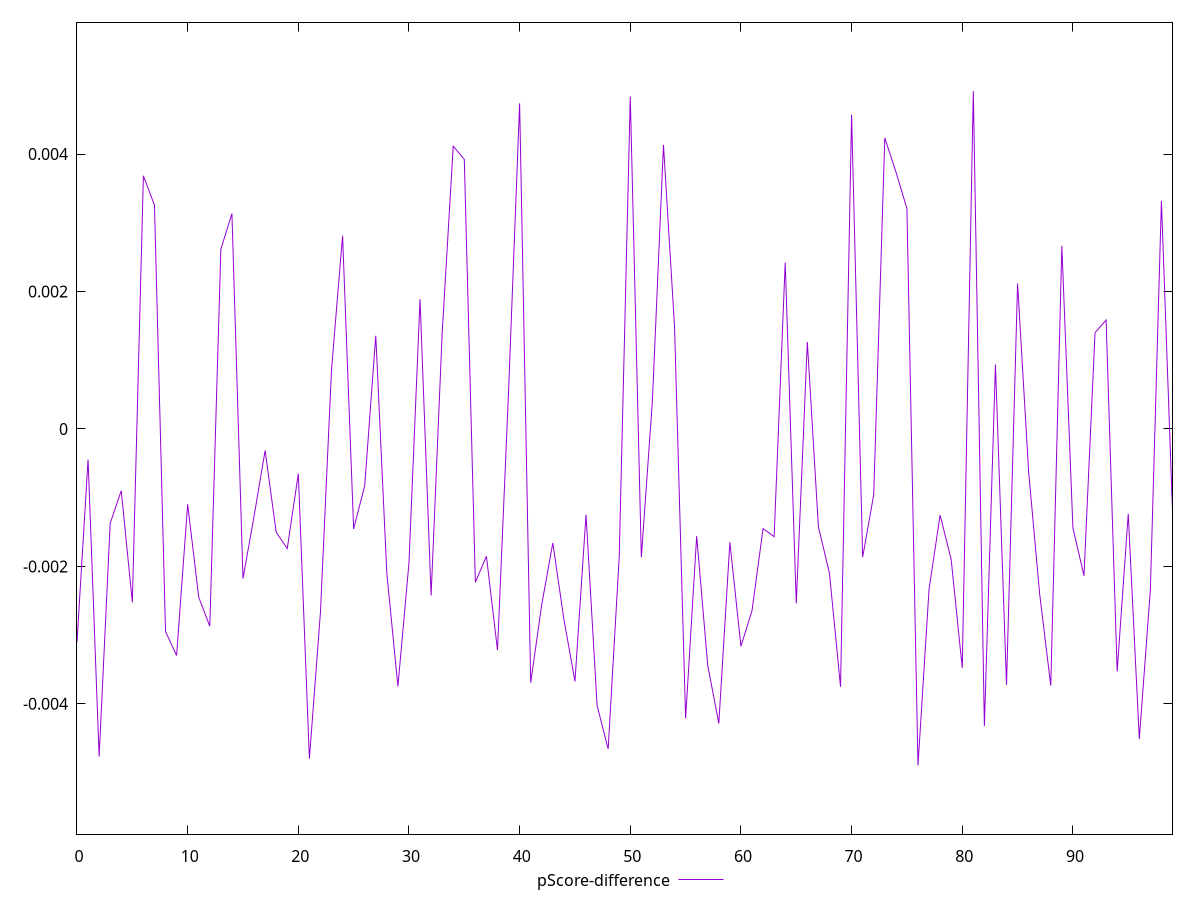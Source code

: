 reset

$pScoreDifference <<EOF
0 -0.003101539720154256
1 -0.00044480985308981147
2 -0.004768306559633451
3 -0.001372540942422007
4 -0.0008978154829561436
5 -0.002522673324904412
6 0.003683926657796599
7 0.0032555718785486354
8 -0.0029482838852765147
9 -0.0032971622159899128
10 -0.0010960864200215692
11 -0.002447559935304544
12 -0.00287114719099113
13 0.002614113772401505
14 0.003133023489509057
15 -0.00217746083834347
16 -0.0012708678715369626
17 -0.0003145516257996306
18 -0.0015028881531624627
19 -0.0017405251371344077
20 -0.0006508292945206495
21 -0.004799488543468788
22 -0.0026685780875316256
23 0.0008627986912078667
24 0.0028106749489814065
25 -0.00145440121630247
26 -0.0008267116722078249
27 0.0013562109719102433
28 -0.0021021396255462843
29 -0.0037457883336863285
30 -0.0019495610112444939
31 0.0018880783110003796
32 -0.002424055424615712
33 0.0013911564226234407
34 0.004113776789666498
35 0.003921816984834292
36 -0.002230925067400358
37 -0.0018520811670421633
38 -0.0032188611669006217
39 0.0005495840206633518
40 0.0047374653312067805
41 -0.003690941951462301
42 -0.002554359425596675
43 -0.0016583127713361012
44 -0.002768732110213279
45 -0.0036723351536602777
46 -0.00124716580953943
47 -0.004024212221132917
48 -0.004655568601743765
49 -0.0018625533288736396
50 0.004835340996622417
51 -0.0018670690410825808
52 0.0004119230939755858
53 0.00413299421669322
54 0.0014880199211874112
55 -0.004211465920911706
56 -0.001558860405959317
57 -0.0034407085753227484
58 -0.004284788691111818
59 -0.0016500744446686366
60 -0.0031628859815969745
61 -0.0026445660219694966
62 -0.0014492894263735678
63 -0.0015679638453524047
64 0.00242227488002722
65 -0.00253716781711244
66 0.0012654654806286136
67 -0.0014241103298363589
68 -0.0021000684619559284
69 -0.003751840148416341
70 0.004571780211265808
71 -0.0018671434109271967
72 -0.0009551261468876138
73 0.004235137678265916
74 0.003743213904552123
75 0.003206752979492855
76 -0.004895822231849478
77 -0.002333114686849491
78 -0.001254316580208914
79 -0.0019004882320275973
80 -0.003477528969891286
81 0.00491705978697532
82 -0.004323750133462867
83 0.0009383834897745968
84 -0.0037237925110960024
85 0.0021163213102478873
86 -0.0006239403687215983
87 -0.002407963272397007
88 -0.0037348126015086525
89 0.0026643287432330243
90 -0.001440502001582078
91 -0.00213591286598791
92 0.0014000769819896564
93 0.0015860355526340908
94 -0.003527947966721845
95 -0.0012353344372441066
96 -0.004512418750188041
97 -0.0023391614000012884
98 0.003319903250870171
99 -0.0011976016639795306
EOF

set key outside below
set xrange [0:99]
set yrange [-0.005895822231849478:0.00591705978697532]
set trange [-0.005895822231849478:0.00591705978697532]
set terminal svg size 640, 500 enhanced background rgb 'white'
set output "reports/report_00028_2021-02-24T12-49-42.674Z/speed-index/samples/card/pScore-difference/values.svg"

plot $pScoreDifference title "pScore-difference" with line

reset
